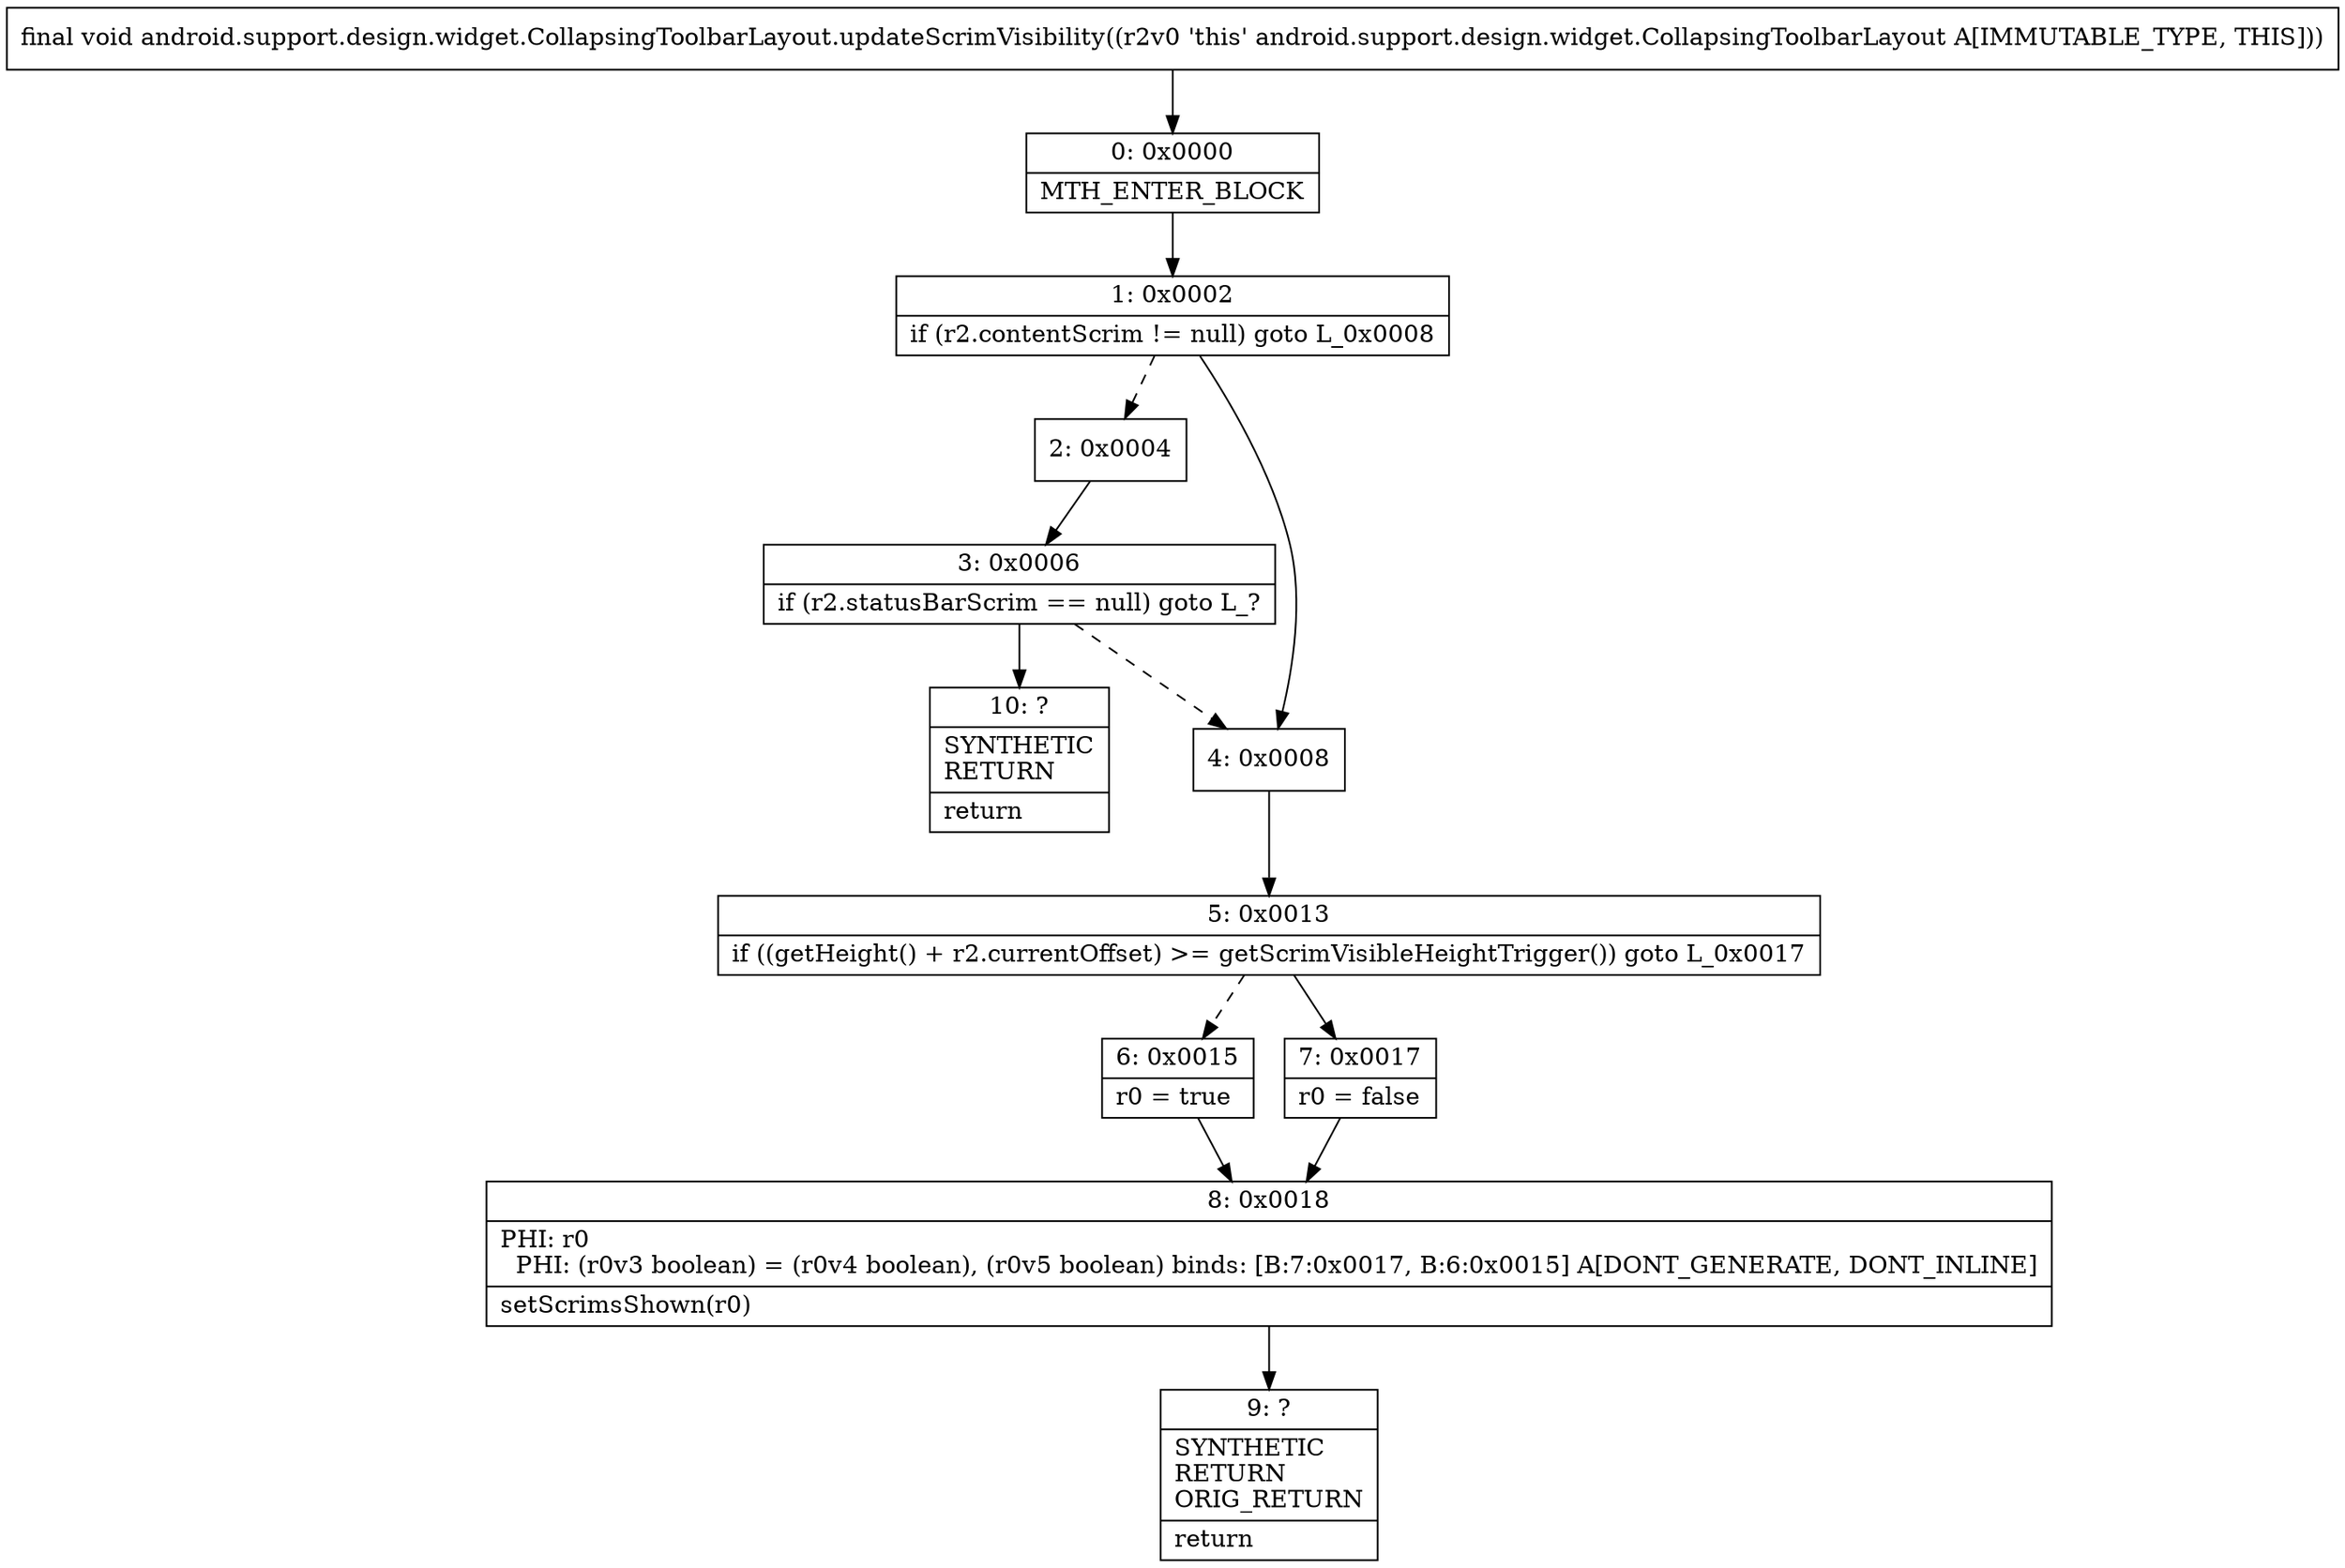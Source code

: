 digraph "CFG forandroid.support.design.widget.CollapsingToolbarLayout.updateScrimVisibility()V" {
Node_0 [shape=record,label="{0\:\ 0x0000|MTH_ENTER_BLOCK\l}"];
Node_1 [shape=record,label="{1\:\ 0x0002|if (r2.contentScrim != null) goto L_0x0008\l}"];
Node_2 [shape=record,label="{2\:\ 0x0004}"];
Node_3 [shape=record,label="{3\:\ 0x0006|if (r2.statusBarScrim == null) goto L_?\l}"];
Node_4 [shape=record,label="{4\:\ 0x0008}"];
Node_5 [shape=record,label="{5\:\ 0x0013|if ((getHeight() + r2.currentOffset) \>= getScrimVisibleHeightTrigger()) goto L_0x0017\l}"];
Node_6 [shape=record,label="{6\:\ 0x0015|r0 = true\l}"];
Node_7 [shape=record,label="{7\:\ 0x0017|r0 = false\l}"];
Node_8 [shape=record,label="{8\:\ 0x0018|PHI: r0 \l  PHI: (r0v3 boolean) = (r0v4 boolean), (r0v5 boolean) binds: [B:7:0x0017, B:6:0x0015] A[DONT_GENERATE, DONT_INLINE]\l|setScrimsShown(r0)\l}"];
Node_9 [shape=record,label="{9\:\ ?|SYNTHETIC\lRETURN\lORIG_RETURN\l|return\l}"];
Node_10 [shape=record,label="{10\:\ ?|SYNTHETIC\lRETURN\l|return\l}"];
MethodNode[shape=record,label="{final void android.support.design.widget.CollapsingToolbarLayout.updateScrimVisibility((r2v0 'this' android.support.design.widget.CollapsingToolbarLayout A[IMMUTABLE_TYPE, THIS])) }"];
MethodNode -> Node_0;
Node_0 -> Node_1;
Node_1 -> Node_2[style=dashed];
Node_1 -> Node_4;
Node_2 -> Node_3;
Node_3 -> Node_4[style=dashed];
Node_3 -> Node_10;
Node_4 -> Node_5;
Node_5 -> Node_6[style=dashed];
Node_5 -> Node_7;
Node_6 -> Node_8;
Node_7 -> Node_8;
Node_8 -> Node_9;
}


